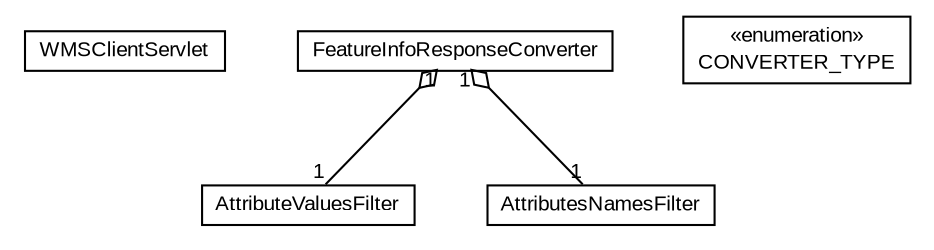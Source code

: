 #!/usr/local/bin/dot
#
# Class diagram 
# Generated by UMLGraph version R5_6-24-gf6e263 (http://www.umlgraph.org/)
#

digraph G {
	edge [fontname="arial",fontsize=10,labelfontname="arial",labelfontsize=10];
	node [fontname="arial",fontsize=10,shape=plaintext];
	nodesep=0.25;
	ranksep=0.5;
	// nl.mineleni.cbsviewer.servlet.wms.WMSClientServlet
	c201 [label=<<table title="nl.mineleni.cbsviewer.servlet.wms.WMSClientServlet" border="0" cellborder="1" cellspacing="0" cellpadding="2" port="p" href="./WMSClientServlet.html">
		<tr><td><table border="0" cellspacing="0" cellpadding="1">
<tr><td align="center" balign="center"> WMSClientServlet </td></tr>
		</table></td></tr>
		</table>>, URL="./WMSClientServlet.html", fontname="arial", fontcolor="black", fontsize=10.0];
	// nl.mineleni.cbsviewer.servlet.wms.FeatureInfoResponseConverter
	c202 [label=<<table title="nl.mineleni.cbsviewer.servlet.wms.FeatureInfoResponseConverter" border="0" cellborder="1" cellspacing="0" cellpadding="2" port="p" href="./FeatureInfoResponseConverter.html">
		<tr><td><table border="0" cellspacing="0" cellpadding="1">
<tr><td align="center" balign="center"> FeatureInfoResponseConverter </td></tr>
		</table></td></tr>
		</table>>, URL="./FeatureInfoResponseConverter.html", fontname="arial", fontcolor="black", fontsize=10.0];
	// nl.mineleni.cbsviewer.servlet.wms.FeatureInfoResponseConverter.CONVERTER_TYPE
	c203 [label=<<table title="nl.mineleni.cbsviewer.servlet.wms.FeatureInfoResponseConverter.CONVERTER_TYPE" border="0" cellborder="1" cellspacing="0" cellpadding="2" port="p" href="./FeatureInfoResponseConverter.CONVERTER_TYPE.html">
		<tr><td><table border="0" cellspacing="0" cellpadding="1">
<tr><td align="center" balign="center"> &#171;enumeration&#187; </td></tr>
<tr><td align="center" balign="center"> CONVERTER_TYPE </td></tr>
		</table></td></tr>
		</table>>, URL="./FeatureInfoResponseConverter.CONVERTER_TYPE.html", fontname="arial", fontcolor="black", fontsize=10.0];
	// nl.mineleni.cbsviewer.servlet.wms.AttributeValuesFilter
	c204 [label=<<table title="nl.mineleni.cbsviewer.servlet.wms.AttributeValuesFilter" border="0" cellborder="1" cellspacing="0" cellpadding="2" port="p" href="./AttributeValuesFilter.html">
		<tr><td><table border="0" cellspacing="0" cellpadding="1">
<tr><td align="center" balign="center"> AttributeValuesFilter </td></tr>
		</table></td></tr>
		</table>>, URL="./AttributeValuesFilter.html", fontname="arial", fontcolor="black", fontsize=10.0];
	// nl.mineleni.cbsviewer.servlet.wms.AttributesNamesFilter
	c205 [label=<<table title="nl.mineleni.cbsviewer.servlet.wms.AttributesNamesFilter" border="0" cellborder="1" cellspacing="0" cellpadding="2" port="p" href="./AttributesNamesFilter.html">
		<tr><td><table border="0" cellspacing="0" cellpadding="1">
<tr><td align="center" balign="center"> AttributesNamesFilter </td></tr>
		</table></td></tr>
		</table>>, URL="./AttributesNamesFilter.html", fontname="arial", fontcolor="black", fontsize=10.0];
	// nl.mineleni.cbsviewer.servlet.wms.FeatureInfoResponseConverter HAS nl.mineleni.cbsviewer.servlet.wms.AttributesNamesFilter
	c202:p -> c205:p [taillabel="1", label="", headlabel="1", fontname="arial", fontcolor="black", fontsize=10.0, color="black", arrowhead=none, arrowtail=ediamond, dir=both];
	// nl.mineleni.cbsviewer.servlet.wms.FeatureInfoResponseConverter HAS nl.mineleni.cbsviewer.servlet.wms.AttributeValuesFilter
	c202:p -> c204:p [taillabel="1", label="", headlabel="1", fontname="arial", fontcolor="black", fontsize=10.0, color="black", arrowhead=none, arrowtail=ediamond, dir=both];
}

